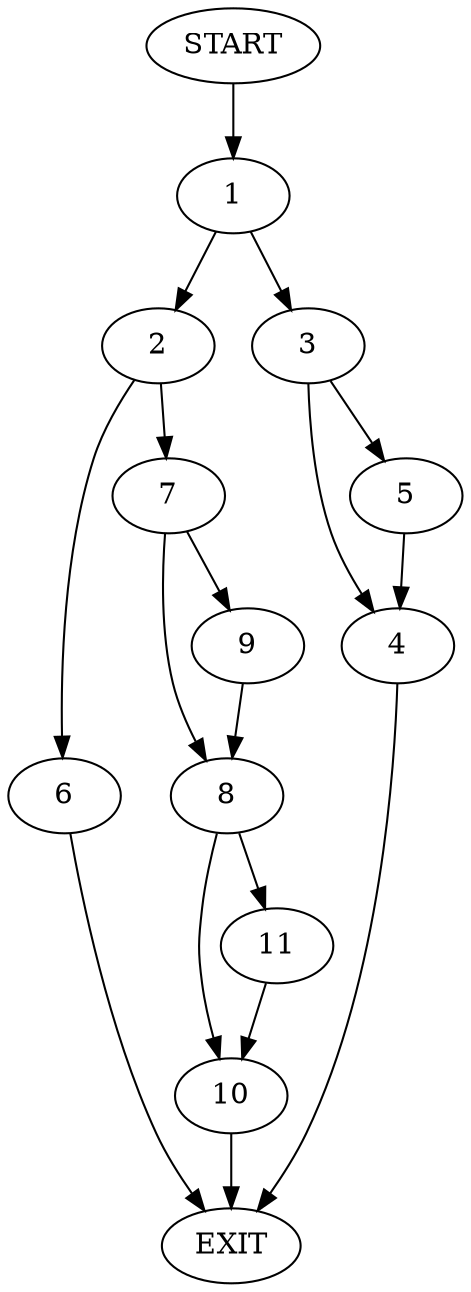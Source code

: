 digraph {
0 [label="START"]
12 [label="EXIT"]
0 -> 1
1 -> 2
1 -> 3
3 -> 4
3 -> 5
2 -> 6
2 -> 7
5 -> 4
4 -> 12
7 -> 8
7 -> 9
6 -> 12
8 -> 10
8 -> 11
9 -> 8
11 -> 10
10 -> 12
}

